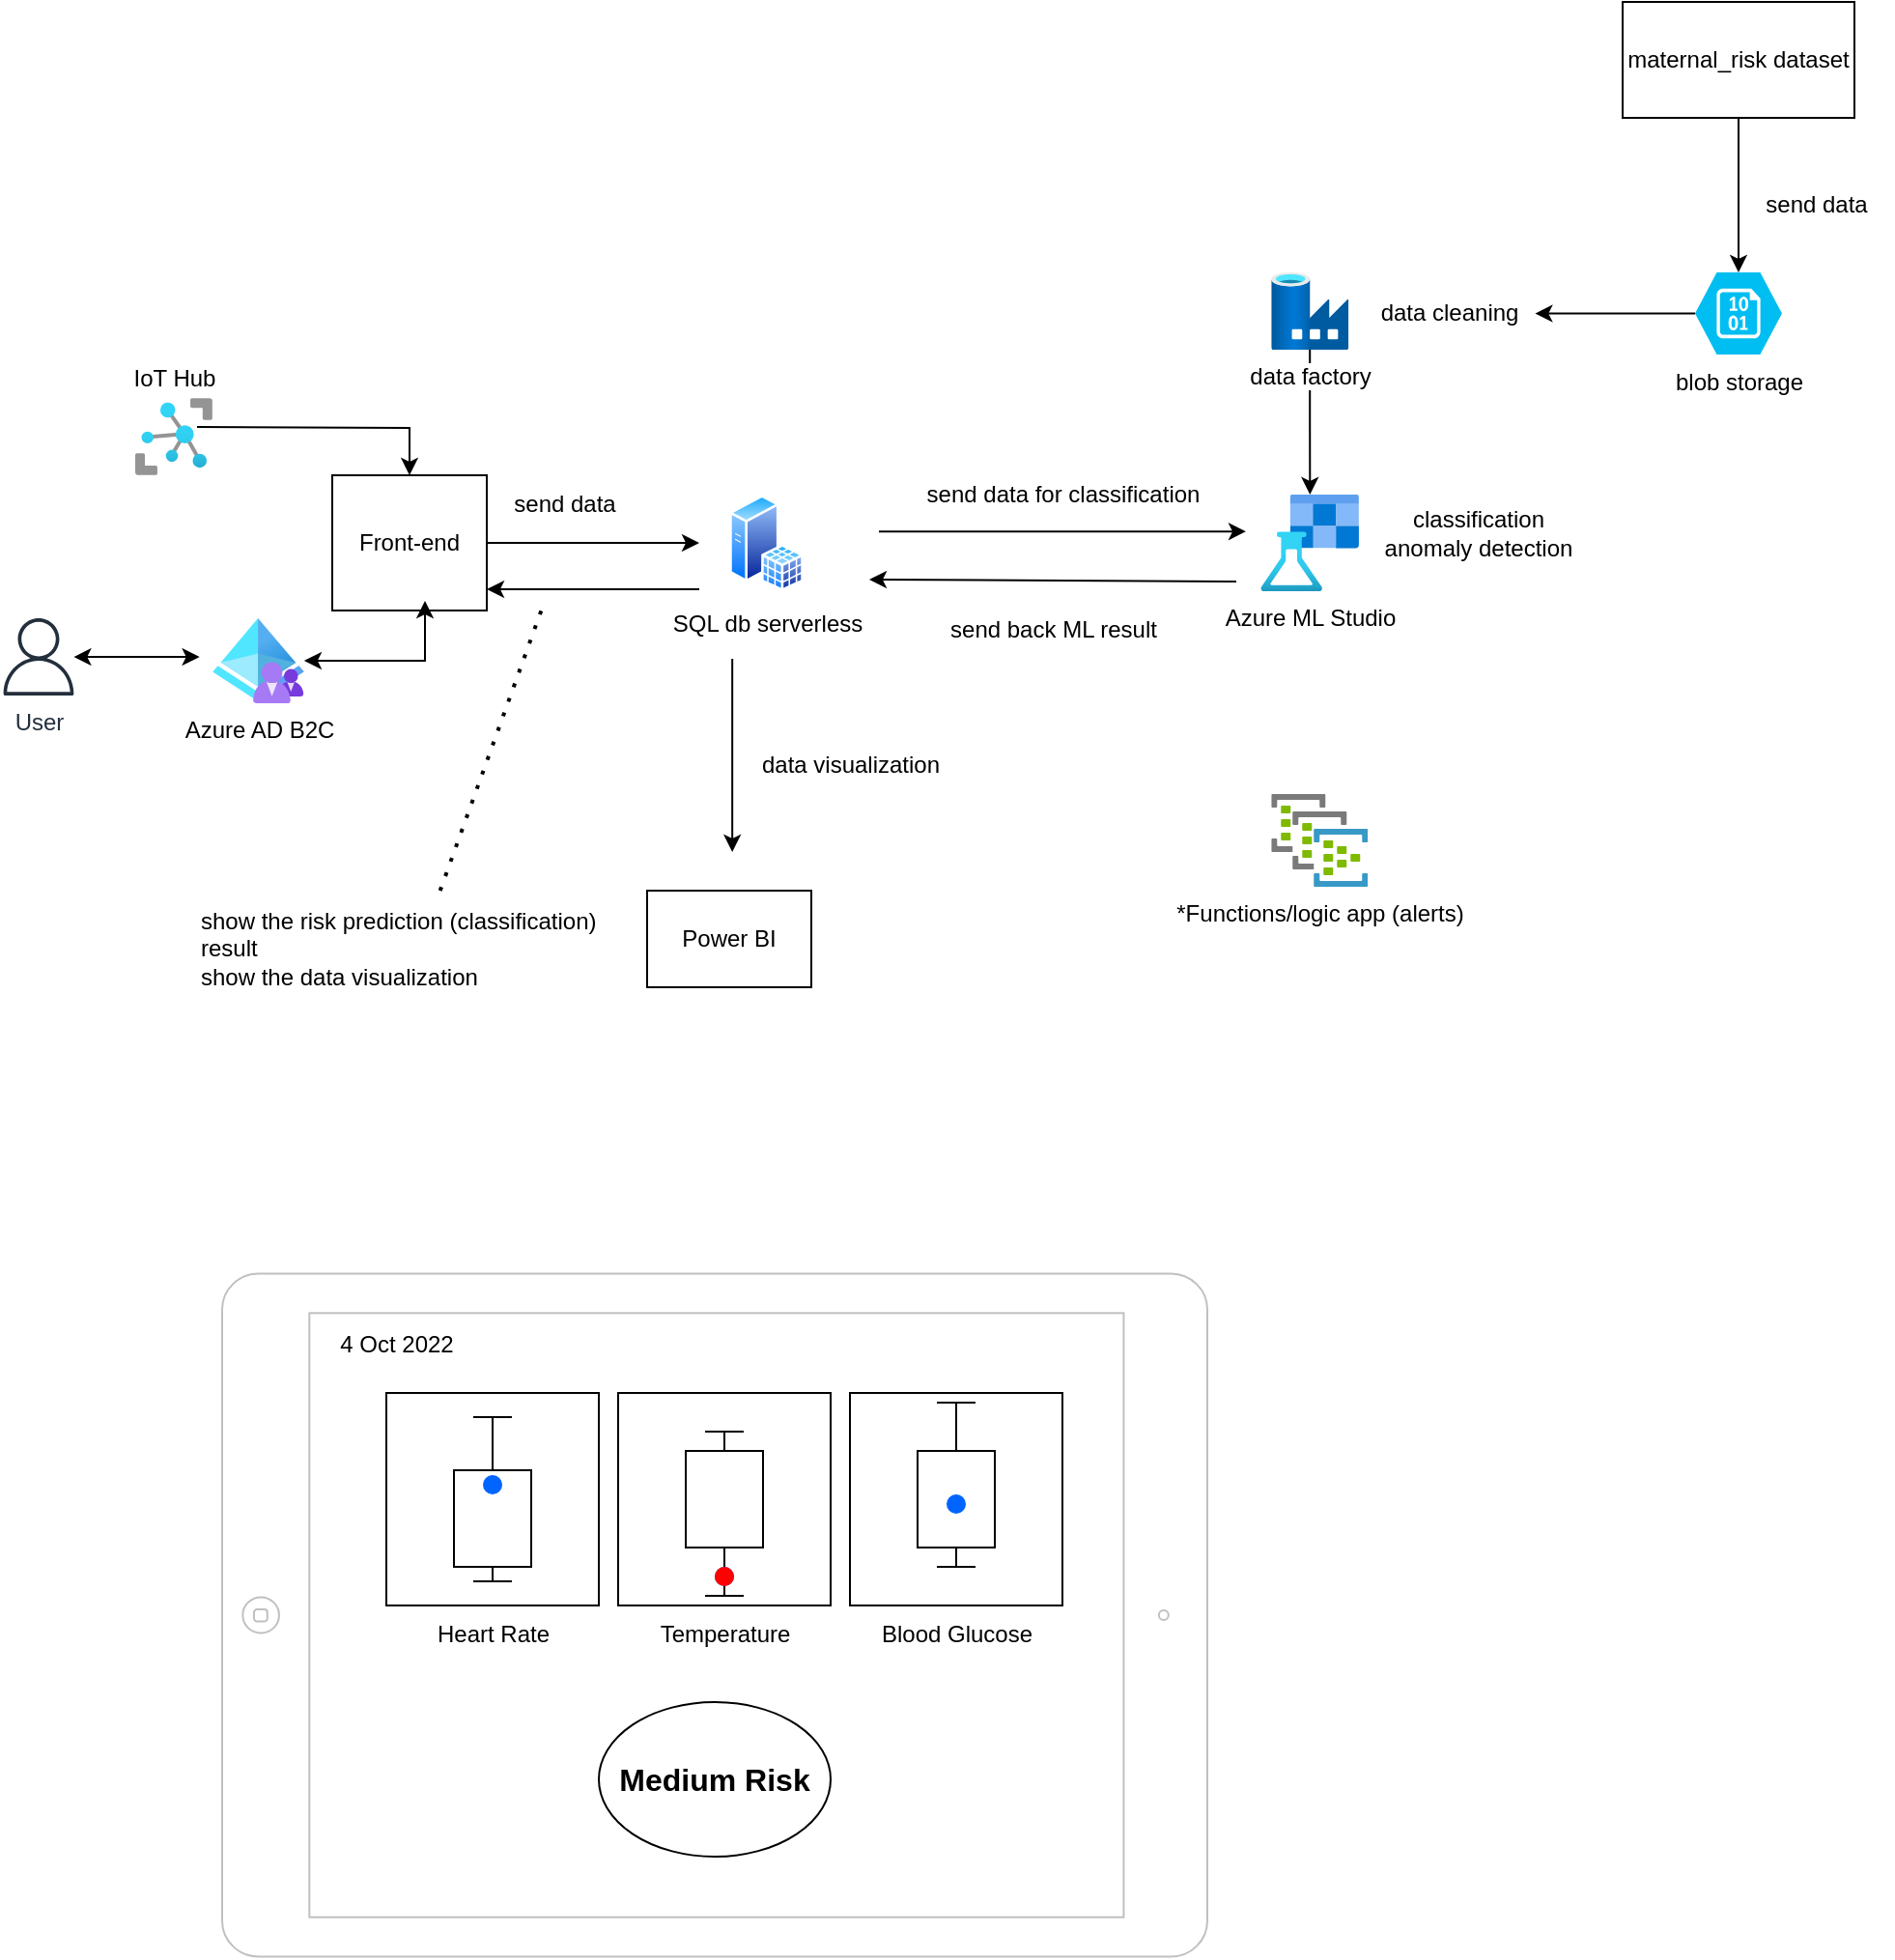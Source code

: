<mxfile version="20.3.7" type="device"><diagram id="-qau4bywGuzEw7Q7B24W" name="Page-1"><mxGraphModel dx="1102" dy="1873" grid="1" gridSize="10" guides="1" tooltips="1" connect="1" arrows="1" fold="1" page="1" pageScale="1" pageWidth="850" pageHeight="1100" math="0" shadow="0"><root><mxCell id="0"/><mxCell id="1" parent="0"/><mxCell id="E-rMHjXNTfGv0IAwiSRp-24" value="" style="edgeStyle=orthogonalEdgeStyle;rounded=0;orthogonalLoop=1;jettySize=auto;html=1;startArrow=none;startFill=0;endArrow=classic;endFill=1;" parent="1" target="E-rMHjXNTfGv0IAwiSRp-22" edge="1"><mxGeometry relative="1" as="geometry"><mxPoint x="152" y="-830" as="sourcePoint"/></mxGeometry></mxCell><mxCell id="E-rMHjXNTfGv0IAwiSRp-1" value="" style="aspect=fixed;html=1;points=[];align=center;image;fontSize=12;image=img/lib/azure2/iot/IoT_Hub.svg;" parent="1" vertex="1"><mxGeometry x="120" y="-845" width="40" height="40" as="geometry"/></mxCell><mxCell id="9Ki-at4Nx4cJxX9AS8Al-3" style="edgeStyle=orthogonalEdgeStyle;rounded=0;orthogonalLoop=1;jettySize=auto;html=1;entryX=-0.141;entryY=0.455;entryDx=0;entryDy=0;entryPerimeter=0;startArrow=classic;startFill=1;" edge="1" parent="1" source="E-rMHjXNTfGv0IAwiSRp-2" target="9Ki-at4Nx4cJxX9AS8Al-1"><mxGeometry relative="1" as="geometry"/></mxCell><mxCell id="E-rMHjXNTfGv0IAwiSRp-2" value="User&lt;br&gt;" style="sketch=0;outlineConnect=0;fontColor=#232F3E;gradientColor=none;fillColor=#232F3D;strokeColor=none;dashed=0;verticalLabelPosition=bottom;verticalAlign=top;align=center;html=1;fontSize=12;fontStyle=0;aspect=fixed;pointerEvents=1;shape=mxgraph.aws4.user;" parent="1" vertex="1"><mxGeometry x="50" y="-731" width="40" height="40" as="geometry"/></mxCell><mxCell id="E-rMHjXNTfGv0IAwiSRp-5" value="Azure ML Studio" style="aspect=fixed;html=1;points=[];align=center;image;fontSize=12;image=img/lib/azure2/ai_machine_learning/Machine_Learning_Studio_Workspaces.svg;" parent="1" vertex="1"><mxGeometry x="701.56" y="-795" width="53.13" height="50" as="geometry"/></mxCell><mxCell id="E-rMHjXNTfGv0IAwiSRp-10" value="send data" style="text;html=1;align=center;verticalAlign=middle;resizable=0;points=[];autosize=1;strokeColor=none;fillColor=none;" parent="1" vertex="1"><mxGeometry x="302" y="-805" width="80" height="30" as="geometry"/></mxCell><mxCell id="E-rMHjXNTfGv0IAwiSRp-11" value="" style="endArrow=classic;html=1;rounded=0;" parent="1" edge="1"><mxGeometry width="50" height="50" relative="1" as="geometry"><mxPoint x="505" y="-775.91" as="sourcePoint"/><mxPoint x="695" y="-775.91" as="targetPoint"/></mxGeometry></mxCell><mxCell id="E-rMHjXNTfGv0IAwiSRp-16" value="IoT Hub" style="text;html=1;align=center;verticalAlign=middle;resizable=0;points=[];autosize=1;strokeColor=none;fillColor=none;" parent="1" vertex="1"><mxGeometry x="104.56" y="-870" width="70" height="30" as="geometry"/></mxCell><mxCell id="E-rMHjXNTfGv0IAwiSRp-17" value="" style="endArrow=classic;html=1;rounded=0;" parent="1" edge="1"><mxGeometry width="50" height="50" relative="1" as="geometry"><mxPoint x="690" y="-750" as="sourcePoint"/><mxPoint x="500" y="-751" as="targetPoint"/></mxGeometry></mxCell><mxCell id="E-rMHjXNTfGv0IAwiSRp-23" value="" style="edgeStyle=orthogonalEdgeStyle;rounded=0;orthogonalLoop=1;jettySize=auto;html=1;startArrow=none;startFill=0;endArrow=classic;endFill=1;" parent="1" source="E-rMHjXNTfGv0IAwiSRp-22" edge="1"><mxGeometry relative="1" as="geometry"><mxPoint x="412" y="-770" as="targetPoint"/><Array as="points"><mxPoint x="382" y="-770"/><mxPoint x="382" y="-770"/></Array></mxGeometry></mxCell><mxCell id="E-rMHjXNTfGv0IAwiSRp-22" value="Front-end" style="rounded=0;whiteSpace=wrap;html=1;" parent="1" vertex="1"><mxGeometry x="222" y="-805" width="80" height="70" as="geometry"/></mxCell><mxCell id="E-rMHjXNTfGv0IAwiSRp-28" value="" style="endArrow=classic;html=1;rounded=0;" parent="1" edge="1"><mxGeometry width="50" height="50" relative="1" as="geometry"><mxPoint x="412" y="-746" as="sourcePoint"/><mxPoint x="302" y="-746" as="targetPoint"/></mxGeometry></mxCell><mxCell id="E-rMHjXNTfGv0IAwiSRp-33" value="" style="endArrow=none;dashed=1;html=1;dashPattern=1 3;strokeWidth=2;rounded=0;startArrow=none;" parent="1" source="E-rMHjXNTfGv0IAwiSRp-32" edge="1"><mxGeometry width="50" height="50" relative="1" as="geometry"><mxPoint x="272" y="-655" as="sourcePoint"/><mxPoint x="332" y="-740" as="targetPoint"/></mxGeometry></mxCell><mxCell id="E-rMHjXNTfGv0IAwiSRp-32" value="show the risk prediction (classification)&lt;br&gt;result&lt;br&gt;show the data visualization" style="text;html=1;align=left;verticalAlign=middle;resizable=0;points=[];autosize=1;strokeColor=none;fillColor=none;" parent="1" vertex="1"><mxGeometry x="152" y="-590" width="230" height="60" as="geometry"/></mxCell><mxCell id="s-g7o5OWfSf3QaO7Jq4G-2" value="" style="html=1;verticalLabelPosition=bottom;labelBackgroundColor=#ffffff;verticalAlign=top;shadow=0;dashed=0;strokeWidth=1;shape=mxgraph.ios7.misc.ipad13inch;strokeColor=#c0c0c0;rotation=90;" parent="1" vertex="1"><mxGeometry x="243.25" y="-470" width="353.5" height="510" as="geometry"/></mxCell><mxCell id="s-g7o5OWfSf3QaO7Jq4G-4" value="" style="whiteSpace=wrap;html=1;aspect=fixed;" parent="1" vertex="1"><mxGeometry x="250" y="-330" width="110" height="110" as="geometry"/></mxCell><mxCell id="s-g7o5OWfSf3QaO7Jq4G-6" value="" style="whiteSpace=wrap;html=1;aspect=fixed;" parent="1" vertex="1"><mxGeometry x="370" y="-330" width="110" height="110" as="geometry"/></mxCell><mxCell id="s-g7o5OWfSf3QaO7Jq4G-7" value="" style="whiteSpace=wrap;html=1;aspect=fixed;" parent="1" vertex="1"><mxGeometry x="490" y="-330" width="110" height="110" as="geometry"/></mxCell><mxCell id="s-g7o5OWfSf3QaO7Jq4G-8" value="Heart Rate" style="text;html=1;resizable=0;autosize=1;align=center;verticalAlign=middle;points=[];fillColor=none;strokeColor=none;rounded=0;" parent="1" vertex="1"><mxGeometry x="265" y="-220" width="80" height="30" as="geometry"/></mxCell><mxCell id="s-g7o5OWfSf3QaO7Jq4G-9" value="Temperature" style="text;html=1;resizable=0;autosize=1;align=center;verticalAlign=middle;points=[];fillColor=none;strokeColor=none;rounded=0;" parent="1" vertex="1"><mxGeometry x="380" y="-220" width="90" height="30" as="geometry"/></mxCell><mxCell id="s-g7o5OWfSf3QaO7Jq4G-10" value="Blood Glucose" style="text;html=1;resizable=0;autosize=1;align=center;verticalAlign=middle;points=[];fillColor=none;strokeColor=none;rounded=0;" parent="1" vertex="1"><mxGeometry x="495" y="-220" width="100" height="30" as="geometry"/></mxCell><mxCell id="s-g7o5OWfSf3QaO7Jq4G-13" value="" style="shape=crossbar;whiteSpace=wrap;html=1;rounded=1;direction=south;" parent="1" vertex="1"><mxGeometry x="295" y="-317.5" width="20" height="85" as="geometry"/></mxCell><mxCell id="s-g7o5OWfSf3QaO7Jq4G-14" value="" style="shape=crossbar;whiteSpace=wrap;html=1;rounded=1;direction=south;" parent="1" vertex="1"><mxGeometry x="415" y="-310" width="20" height="85" as="geometry"/></mxCell><mxCell id="s-g7o5OWfSf3QaO7Jq4G-15" value="" style="shape=crossbar;whiteSpace=wrap;html=1;rounded=1;direction=south;" parent="1" vertex="1"><mxGeometry x="535" y="-325" width="20" height="85" as="geometry"/></mxCell><mxCell id="s-g7o5OWfSf3QaO7Jq4G-16" value="" style="rounded=0;whiteSpace=wrap;html=1;" parent="1" vertex="1"><mxGeometry x="405" y="-300" width="40" height="50" as="geometry"/></mxCell><mxCell id="s-g7o5OWfSf3QaO7Jq4G-17" value="" style="rounded=0;whiteSpace=wrap;html=1;" parent="1" vertex="1"><mxGeometry x="525" y="-300" width="40" height="50" as="geometry"/></mxCell><mxCell id="s-g7o5OWfSf3QaO7Jq4G-11" value="" style="rounded=0;whiteSpace=wrap;html=1;" parent="1" vertex="1"><mxGeometry x="285" y="-290" width="40" height="50" as="geometry"/></mxCell><mxCell id="s-g7o5OWfSf3QaO7Jq4G-18" value="" style="shape=ellipse;fillColor=#0065FF;strokeColor=none;html=1;sketch=0;" parent="1" vertex="1"><mxGeometry x="300" y="-287.5" width="10" height="10" as="geometry"/></mxCell><mxCell id="s-g7o5OWfSf3QaO7Jq4G-19" value="" style="shape=ellipse;fillColor=#0065FF;strokeColor=none;html=1;sketch=0;" parent="1" vertex="1"><mxGeometry x="420" y="-240" width="10" height="10" as="geometry"/></mxCell><mxCell id="s-g7o5OWfSf3QaO7Jq4G-20" value="" style="shape=ellipse;fillColor=#0065FF;strokeColor=none;html=1;sketch=0;" parent="1" vertex="1"><mxGeometry x="540" y="-277.5" width="10" height="10" as="geometry"/></mxCell><mxCell id="s-g7o5OWfSf3QaO7Jq4G-21" value="" style="shape=ellipse;fillColor=#FF0000;strokeColor=none;html=1;sketch=0;" parent="1" vertex="1"><mxGeometry x="420" y="-240" width="10" height="10" as="geometry"/></mxCell><mxCell id="s-g7o5OWfSf3QaO7Jq4G-22" value="&lt;b&gt;&lt;font style=&quot;font-size: 16px;&quot;&gt;Medium Risk&lt;/font&gt;&lt;/b&gt;" style="ellipse;whiteSpace=wrap;html=1;fillColor=none;" parent="1" vertex="1"><mxGeometry x="360" y="-170" width="120" height="80" as="geometry"/></mxCell><mxCell id="s-g7o5OWfSf3QaO7Jq4G-23" value="4 Oct 2022" style="text;html=1;resizable=0;autosize=1;align=center;verticalAlign=middle;points=[];fillColor=none;strokeColor=none;rounded=0;" parent="1" vertex="1"><mxGeometry x="215" y="-370" width="80" height="30" as="geometry"/></mxCell><mxCell id="s-g7o5OWfSf3QaO7Jq4G-26" value="" style="shape=image;html=1;verticalAlign=top;verticalLabelPosition=bottom;labelBackgroundColor=#ffffff;imageAspect=0;aspect=fixed;image=https://cdn0.iconfinder.com/data/icons/phosphor-regular-vol-4/256/trend-down-128.png;strokeWidth=0;fontSize=16;fillColor=none;" parent="1" vertex="1"><mxGeometry x="366.75" y="-330" width="116.5" height="116.5" as="geometry"/></mxCell><mxCell id="nJLqT1KkAZmFP2cGPwt4-8" value="" style="edgeStyle=orthogonalEdgeStyle;rounded=0;orthogonalLoop=1;jettySize=auto;html=1;" parent="1" source="nJLqT1KkAZmFP2cGPwt4-1" target="E-rMHjXNTfGv0IAwiSRp-5" edge="1"><mxGeometry relative="1" as="geometry"/></mxCell><mxCell id="nJLqT1KkAZmFP2cGPwt4-1" value="data factory" style="aspect=fixed;html=1;points=[];align=center;image;fontSize=12;image=img/lib/azure2/databases/Data_Factory.svg;" parent="1" vertex="1"><mxGeometry x="708.13" y="-910" width="40" height="40" as="geometry"/></mxCell><mxCell id="nJLqT1KkAZmFP2cGPwt4-3" value="Power BI" style="rounded=0;whiteSpace=wrap;html=1;" parent="1" vertex="1"><mxGeometry x="385" y="-590" width="85" height="50" as="geometry"/></mxCell><mxCell id="nJLqT1KkAZmFP2cGPwt4-14" value="" style="edgeStyle=orthogonalEdgeStyle;rounded=0;orthogonalLoop=1;jettySize=auto;html=1;" parent="1" source="nJLqT1KkAZmFP2cGPwt4-4" target="nJLqT1KkAZmFP2cGPwt4-13" edge="1"><mxGeometry relative="1" as="geometry"/></mxCell><mxCell id="nJLqT1KkAZmFP2cGPwt4-4" value="maternal_risk dataset" style="rounded=0;whiteSpace=wrap;html=1;" parent="1" vertex="1"><mxGeometry x="890.0" y="-1050" width="120" height="60" as="geometry"/></mxCell><mxCell id="nJLqT1KkAZmFP2cGPwt4-6" value="data cleaning" style="text;html=1;align=center;verticalAlign=middle;resizable=0;points=[];autosize=1;strokeColor=none;fillColor=none;" parent="1" vertex="1"><mxGeometry x="754.69" y="-903.75" width="90" height="30" as="geometry"/></mxCell><mxCell id="nJLqT1KkAZmFP2cGPwt4-9" value="send data for classification" style="text;html=1;align=center;verticalAlign=middle;resizable=0;points=[];autosize=1;strokeColor=none;fillColor=none;" parent="1" vertex="1"><mxGeometry x="520" y="-810" width="160" height="30" as="geometry"/></mxCell><mxCell id="nJLqT1KkAZmFP2cGPwt4-11" value="classification&lt;br&gt;anomaly detection" style="text;html=1;align=center;verticalAlign=middle;resizable=0;points=[];autosize=1;strokeColor=none;fillColor=none;" parent="1" vertex="1"><mxGeometry x="754.69" y="-795" width="120" height="40" as="geometry"/></mxCell><mxCell id="nJLqT1KkAZmFP2cGPwt4-12" value="send back ML result" style="text;html=1;align=center;verticalAlign=middle;resizable=0;points=[];autosize=1;strokeColor=none;fillColor=none;" parent="1" vertex="1"><mxGeometry x="530" y="-740" width="130" height="30" as="geometry"/></mxCell><mxCell id="nJLqT1KkAZmFP2cGPwt4-16" value="" style="edgeStyle=orthogonalEdgeStyle;rounded=0;orthogonalLoop=1;jettySize=auto;html=1;" parent="1" source="nJLqT1KkAZmFP2cGPwt4-13" target="nJLqT1KkAZmFP2cGPwt4-6" edge="1"><mxGeometry relative="1" as="geometry"/></mxCell><mxCell id="nJLqT1KkAZmFP2cGPwt4-13" value="blob storage" style="verticalLabelPosition=bottom;html=1;verticalAlign=top;align=center;strokeColor=none;fillColor=#00BEF2;shape=mxgraph.azure.storage_blob;" parent="1" vertex="1"><mxGeometry x="927.5" y="-910" width="45" height="42.5" as="geometry"/></mxCell><mxCell id="nJLqT1KkAZmFP2cGPwt4-15" value="send data" style="text;html=1;align=center;verticalAlign=middle;resizable=0;points=[];autosize=1;strokeColor=none;fillColor=none;" parent="1" vertex="1"><mxGeometry x="950" y="-960" width="80" height="30" as="geometry"/></mxCell><mxCell id="nJLqT1KkAZmFP2cGPwt4-19" value="SQL db serverless" style="aspect=fixed;perimeter=ellipsePerimeter;html=1;align=center;shadow=0;dashed=0;spacingTop=3;image;image=img/lib/active_directory/sql_server.svg;" parent="1" vertex="1"><mxGeometry x="427.5" y="-795" width="38.5" height="50" as="geometry"/></mxCell><mxCell id="nJLqT1KkAZmFP2cGPwt4-23" value="" style="endArrow=classic;html=1;rounded=0;" parent="1" edge="1"><mxGeometry width="50" height="50" relative="1" as="geometry"><mxPoint x="429.09" y="-710" as="sourcePoint"/><mxPoint x="429.09" y="-610" as="targetPoint"/></mxGeometry></mxCell><mxCell id="nJLqT1KkAZmFP2cGPwt4-24" value="data visualization" style="text;html=1;align=center;verticalAlign=middle;resizable=0;points=[];autosize=1;strokeColor=none;fillColor=none;" parent="1" vertex="1"><mxGeometry x="430" y="-670" width="120" height="30" as="geometry"/></mxCell><mxCell id="9Ki-at4Nx4cJxX9AS8Al-4" style="edgeStyle=orthogonalEdgeStyle;rounded=0;orthogonalLoop=1;jettySize=auto;html=1;entryX=0.6;entryY=0.929;entryDx=0;entryDy=0;entryPerimeter=0;startArrow=classic;startFill=1;" edge="1" parent="1" source="9Ki-at4Nx4cJxX9AS8Al-1" target="E-rMHjXNTfGv0IAwiSRp-22"><mxGeometry relative="1" as="geometry"/></mxCell><mxCell id="9Ki-at4Nx4cJxX9AS8Al-1" value="Azure AD B2C" style="aspect=fixed;html=1;points=[];align=center;image;fontSize=12;image=img/lib/azure2/identity/Azure_AD_B2C.svg;" vertex="1" parent="1"><mxGeometry x="160" y="-731" width="47.44" height="44" as="geometry"/></mxCell><mxCell id="9Ki-at4Nx4cJxX9AS8Al-6" value="*Functions/logic app (alerts)" style="sketch=0;aspect=fixed;html=1;points=[];align=center;image;fontSize=12;image=img/lib/mscae/Event_Hub_Clusters.svg;" vertex="1" parent="1"><mxGeometry x="708.13" y="-640" width="50" height="48" as="geometry"/></mxCell></root></mxGraphModel></diagram></mxfile>